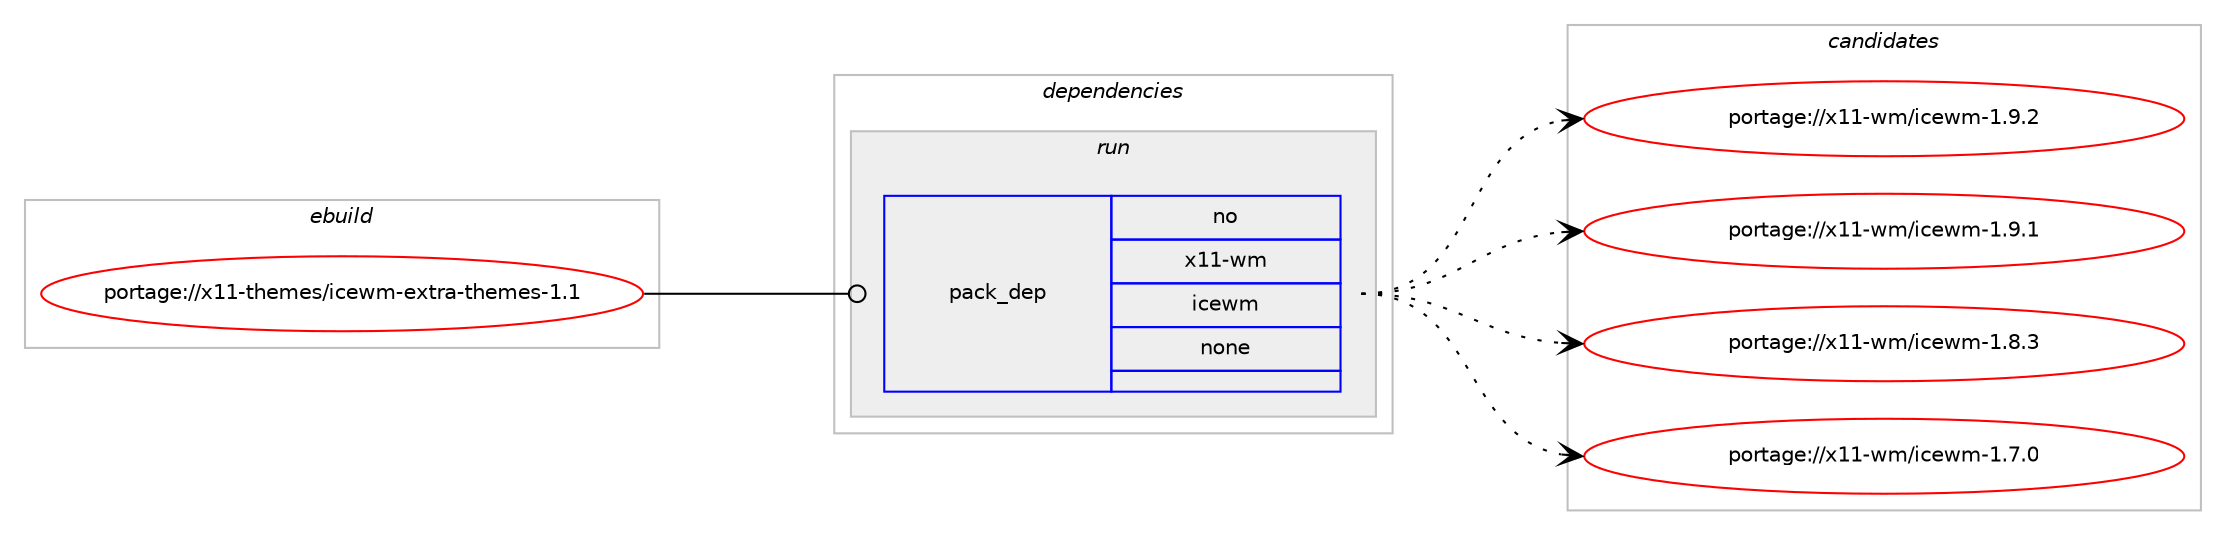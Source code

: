 digraph prolog {

# *************
# Graph options
# *************

newrank=true;
concentrate=true;
compound=true;
graph [rankdir=LR,fontname=Helvetica,fontsize=10,ranksep=1.5];#, ranksep=2.5, nodesep=0.2];
edge  [arrowhead=vee];
node  [fontname=Helvetica,fontsize=10];

# **********
# The ebuild
# **********

subgraph cluster_leftcol {
color=gray;
rank=same;
label=<<i>ebuild</i>>;
id [label="portage://x11-themes/icewm-extra-themes-1.1", color=red, width=4, href="../x11-themes/icewm-extra-themes-1.1.svg"];
}

# ****************
# The dependencies
# ****************

subgraph cluster_midcol {
color=gray;
label=<<i>dependencies</i>>;
subgraph cluster_compile {
fillcolor="#eeeeee";
style=filled;
label=<<i>compile</i>>;
}
subgraph cluster_compileandrun {
fillcolor="#eeeeee";
style=filled;
label=<<i>compile and run</i>>;
}
subgraph cluster_run {
fillcolor="#eeeeee";
style=filled;
label=<<i>run</i>>;
subgraph pack267 {
dependency285 [label=<<TABLE BORDER="0" CELLBORDER="1" CELLSPACING="0" CELLPADDING="4" WIDTH="220"><TR><TD ROWSPAN="6" CELLPADDING="30">pack_dep</TD></TR><TR><TD WIDTH="110">no</TD></TR><TR><TD>x11-wm</TD></TR><TR><TD>icewm</TD></TR><TR><TD>none</TD></TR><TR><TD></TD></TR></TABLE>>, shape=none, color=blue];
}
id:e -> dependency285:w [weight=20,style="solid",arrowhead="odot"];
}
}

# **************
# The candidates
# **************

subgraph cluster_choices {
rank=same;
color=gray;
label=<<i>candidates</i>>;

subgraph choice267 {
color=black;
nodesep=1;
choice1204949451191094710599101119109454946574650 [label="portage://x11-wm/icewm-1.9.2", color=red, width=4,href="../x11-wm/icewm-1.9.2.svg"];
choice1204949451191094710599101119109454946574649 [label="portage://x11-wm/icewm-1.9.1", color=red, width=4,href="../x11-wm/icewm-1.9.1.svg"];
choice1204949451191094710599101119109454946564651 [label="portage://x11-wm/icewm-1.8.3", color=red, width=4,href="../x11-wm/icewm-1.8.3.svg"];
choice1204949451191094710599101119109454946554648 [label="portage://x11-wm/icewm-1.7.0", color=red, width=4,href="../x11-wm/icewm-1.7.0.svg"];
dependency285:e -> choice1204949451191094710599101119109454946574650:w [style=dotted,weight="100"];
dependency285:e -> choice1204949451191094710599101119109454946574649:w [style=dotted,weight="100"];
dependency285:e -> choice1204949451191094710599101119109454946564651:w [style=dotted,weight="100"];
dependency285:e -> choice1204949451191094710599101119109454946554648:w [style=dotted,weight="100"];
}
}

}

